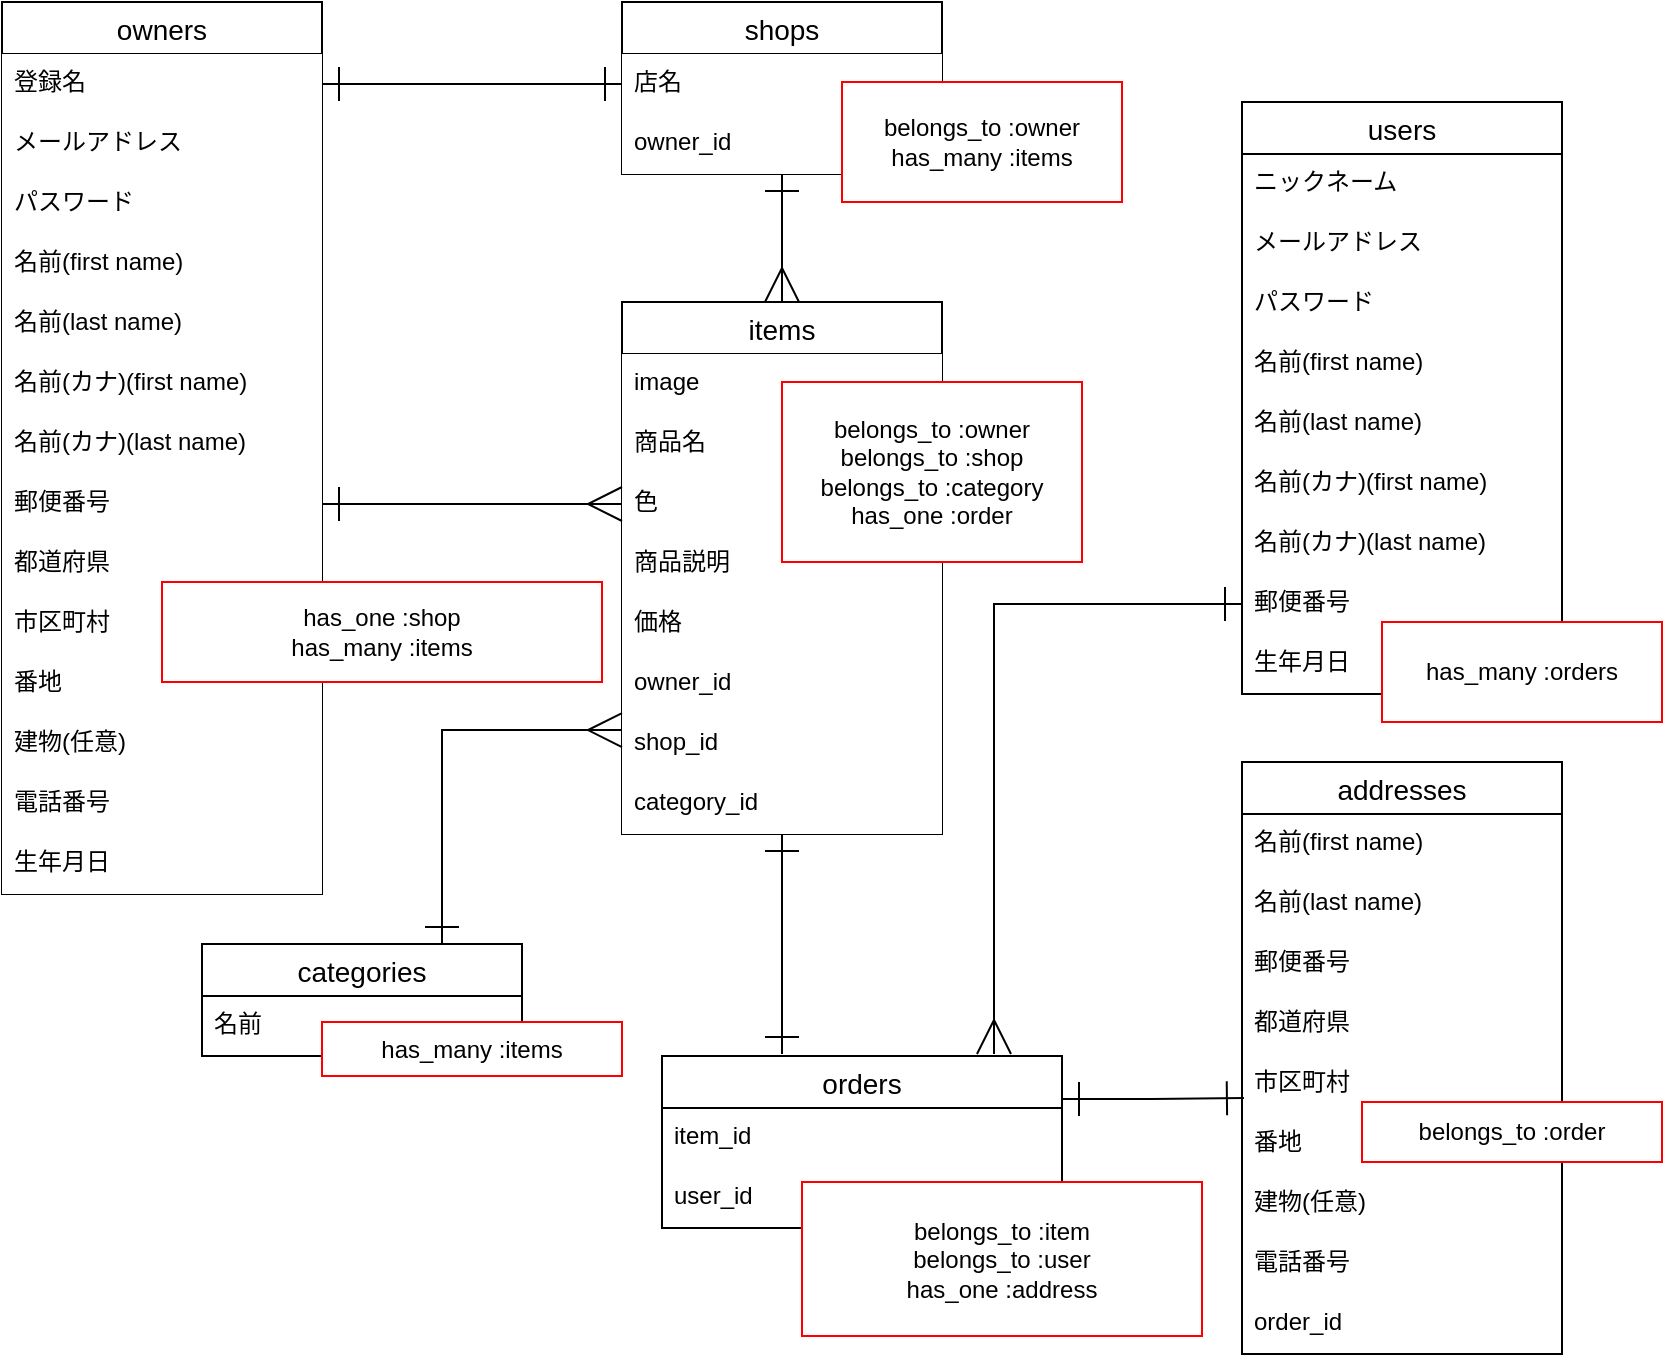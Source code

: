 <mxfile>
    <diagram id="MFA_tAf6gOtQNjn-Mckd" name="ページ1">
        <mxGraphModel dx="898" dy="680" grid="1" gridSize="10" guides="1" tooltips="1" connect="1" arrows="0" fold="1" page="1" pageScale="1" pageWidth="850" pageHeight="1100" background="#ffffff" math="0" shadow="0">
            <root>
                <mxCell id="0"/>
                <mxCell id="1" parent="0"/>
                <mxCell id="117" style="edgeStyle=orthogonalEdgeStyle;rounded=0;orthogonalLoop=1;jettySize=auto;html=1;exitX=0.5;exitY=1;exitDx=0;exitDy=0;entryX=0.5;entryY=0;entryDx=0;entryDy=0;startArrow=ERone;startFill=0;startSize=15;sourcePerimeterSpacing=0;endArrow=ERmany;endFill=0;endSize=15;strokeColor=#000000;" edge="1" parent="1" source="2" target="10">
                    <mxGeometry relative="1" as="geometry"/>
                </mxCell>
                <mxCell id="2" value="shops" style="swimlane;fontStyle=0;childLayout=stackLayout;horizontal=1;startSize=26;horizontalStack=0;resizeParent=1;resizeParentMax=0;resizeLast=0;collapsible=1;marginBottom=0;align=center;fontSize=14;fontColor=#000000;fillColor=#FFFFFF;strokeColor=#000000;" parent="1" vertex="1">
                    <mxGeometry x="320" y="10" width="160" height="86" as="geometry"/>
                </mxCell>
                <mxCell id="3" value="店名" style="text;spacingLeft=4;spacingRight=4;overflow=hidden;rotatable=0;points=[[0,0.5],[1,0.5]];portConstraint=eastwest;fontSize=12;fontColor=#000000;fillColor=#FFFFFF;" parent="2" vertex="1">
                    <mxGeometry y="26" width="160" height="30" as="geometry"/>
                </mxCell>
                <mxCell id="31" value="owner_id" style="text;spacingLeft=4;spacingRight=4;overflow=hidden;rotatable=0;points=[[0,0.5],[1,0.5]];portConstraint=eastwest;fontSize=12;fontColor=#000000;fillColor=#FFFFFF;" parent="2" vertex="1">
                    <mxGeometry y="56" width="160" height="30" as="geometry"/>
                </mxCell>
                <mxCell id="6" value="owners" style="swimlane;fontStyle=0;childLayout=stackLayout;horizontal=1;startSize=26;horizontalStack=0;resizeParent=1;resizeParentMax=0;resizeLast=0;collapsible=1;marginBottom=0;align=center;fontSize=14;fontColor=#000000;swimlaneFillColor=none;fillColor=#FFFFFF;strokeColor=#000000;" parent="1" vertex="1">
                    <mxGeometry x="10" y="10" width="160" height="446" as="geometry"/>
                </mxCell>
                <mxCell id="20" value="登録名" style="text;spacingLeft=4;spacingRight=4;overflow=hidden;rotatable=0;points=[[0,0.5],[1,0.5]];portConstraint=eastwest;fontSize=12;fillColor=#FFFFFF;fontColor=#000000;" parent="6" vertex="1">
                    <mxGeometry y="26" width="160" height="30" as="geometry"/>
                </mxCell>
                <mxCell id="21" value="メールアドレス" style="text;spacingLeft=4;spacingRight=4;overflow=hidden;rotatable=0;points=[[0,0.5],[1,0.5]];portConstraint=eastwest;fontSize=12;fillColor=#FFFFFF;fontColor=#000000;" parent="6" vertex="1">
                    <mxGeometry y="56" width="160" height="30" as="geometry"/>
                </mxCell>
                <mxCell id="17" value="パスワード" style="text;spacingLeft=4;spacingRight=4;overflow=hidden;rotatable=0;points=[[0,0.5],[1,0.5]];portConstraint=eastwest;fontSize=12;fillColor=#FFFFFF;fontColor=#000000;" parent="6" vertex="1">
                    <mxGeometry y="86" width="160" height="30" as="geometry"/>
                </mxCell>
                <mxCell id="18" value="名前(first name)" style="text;spacingLeft=4;spacingRight=4;overflow=hidden;rotatable=0;points=[[0,0.5],[1,0.5]];portConstraint=eastwest;fontSize=12;fillColor=#FFFFFF;fontColor=#000000;" parent="6" vertex="1">
                    <mxGeometry y="116" width="160" height="30" as="geometry"/>
                </mxCell>
                <mxCell id="29" value="名前(last name)" style="text;spacingLeft=4;spacingRight=4;overflow=hidden;rotatable=0;points=[[0,0.5],[1,0.5]];portConstraint=eastwest;fontSize=12;fillColor=#FFFFFF;fontColor=#000000;" parent="6" vertex="1">
                    <mxGeometry y="146" width="160" height="30" as="geometry"/>
                </mxCell>
                <mxCell id="28" value="名前(カナ)(first name)" style="text;spacingLeft=4;spacingRight=4;overflow=hidden;rotatable=0;points=[[0,0.5],[1,0.5]];portConstraint=eastwest;fontSize=12;fillColor=#FFFFFF;fontColor=#000000;" parent="6" vertex="1">
                    <mxGeometry y="176" width="160" height="30" as="geometry"/>
                </mxCell>
                <mxCell id="22" value="名前(カナ)(last name)" style="text;spacingLeft=4;spacingRight=4;overflow=hidden;rotatable=0;points=[[0,0.5],[1,0.5]];portConstraint=eastwest;fontSize=12;fillColor=#FFFFFF;fontColor=#000000;" parent="6" vertex="1">
                    <mxGeometry y="206" width="160" height="30" as="geometry"/>
                </mxCell>
                <mxCell id="23" value="郵便番号" style="text;spacingLeft=4;spacingRight=4;overflow=hidden;rotatable=0;points=[[0,0.5],[1,0.5]];portConstraint=eastwest;fontSize=12;fillColor=#FFFFFF;fontColor=#000000;" parent="6" vertex="1">
                    <mxGeometry y="236" width="160" height="30" as="geometry"/>
                </mxCell>
                <mxCell id="24" value="都道府県" style="text;spacingLeft=4;spacingRight=4;overflow=hidden;rotatable=0;points=[[0,0.5],[1,0.5]];portConstraint=eastwest;fontSize=12;fillColor=#FFFFFF;fontColor=#000000;" parent="6" vertex="1">
                    <mxGeometry y="266" width="160" height="30" as="geometry"/>
                </mxCell>
                <mxCell id="25" value="市区町村" style="text;spacingLeft=4;spacingRight=4;overflow=hidden;rotatable=0;points=[[0,0.5],[1,0.5]];portConstraint=eastwest;fontSize=12;fillColor=#FFFFFF;fontColor=#000000;" parent="6" vertex="1">
                    <mxGeometry y="296" width="160" height="30" as="geometry"/>
                </mxCell>
                <mxCell id="26" value="番地" style="text;spacingLeft=4;spacingRight=4;overflow=hidden;rotatable=0;points=[[0,0.5],[1,0.5]];portConstraint=eastwest;fontSize=12;fillColor=#FFFFFF;fontColor=#000000;" parent="6" vertex="1">
                    <mxGeometry y="326" width="160" height="30" as="geometry"/>
                </mxCell>
                <mxCell id="30" value="建物(任意)" style="text;spacingLeft=4;spacingRight=4;overflow=hidden;rotatable=0;points=[[0,0.5],[1,0.5]];portConstraint=eastwest;fontSize=12;fillColor=#FFFFFF;fontColor=#000000;" parent="6" vertex="1">
                    <mxGeometry y="356" width="160" height="30" as="geometry"/>
                </mxCell>
                <mxCell id="27" value="電話番号" style="text;spacingLeft=4;spacingRight=4;overflow=hidden;rotatable=0;points=[[0,0.5],[1,0.5]];portConstraint=eastwest;fontSize=12;fillColor=#FFFFFF;fontColor=#000000;" parent="6" vertex="1">
                    <mxGeometry y="386" width="160" height="30" as="geometry"/>
                </mxCell>
                <mxCell id="137" value="生年月日" style="text;spacingLeft=4;spacingRight=4;overflow=hidden;rotatable=0;points=[[0,0.5],[1,0.5]];portConstraint=eastwest;fontSize=12;fillColor=#FFFFFF;fontColor=#000000;" vertex="1" parent="6">
                    <mxGeometry y="416" width="160" height="30" as="geometry"/>
                </mxCell>
                <mxCell id="121" style="edgeStyle=orthogonalEdgeStyle;rounded=0;orthogonalLoop=1;jettySize=auto;html=1;exitX=0.5;exitY=1;exitDx=0;exitDy=0;startArrow=ERone;startFill=0;startSize=15;sourcePerimeterSpacing=0;endArrow=ERone;endFill=0;endSize=15;strokeColor=#000000;" edge="1" parent="1" source="10">
                    <mxGeometry relative="1" as="geometry">
                        <mxPoint x="400" y="536" as="targetPoint"/>
                        <Array as="points">
                            <mxPoint x="400" y="536"/>
                        </Array>
                    </mxGeometry>
                </mxCell>
                <mxCell id="10" value="items" style="swimlane;fontStyle=0;childLayout=stackLayout;horizontal=1;startSize=26;horizontalStack=0;resizeParent=1;resizeParentMax=0;resizeLast=0;collapsible=1;marginBottom=0;align=center;fontSize=14;fontColor=#000000;labelBackgroundColor=#FFFFFF;strokeColor=#000000;fillColor=#FFFFFF;" parent="1" vertex="1">
                    <mxGeometry x="320" y="160" width="160" height="266" as="geometry"/>
                </mxCell>
                <mxCell id="12" value="image" style="text;spacingLeft=4;spacingRight=4;overflow=hidden;rotatable=0;points=[[0,0.5],[1,0.5]];portConstraint=eastwest;fontSize=12;fontColor=#000000;labelBackgroundColor=#FFFFFF;fillColor=#FFFFFF;" parent="10" vertex="1">
                    <mxGeometry y="26" width="160" height="30" as="geometry"/>
                </mxCell>
                <mxCell id="11" value="商品名" style="text;spacingLeft=4;spacingRight=4;overflow=hidden;rotatable=0;points=[[0,0.5],[1,0.5]];portConstraint=eastwest;fontSize=12;fontColor=#000000;labelBackgroundColor=#FFFFFF;fillColor=#FFFFFF;" parent="10" vertex="1">
                    <mxGeometry y="56" width="160" height="30" as="geometry"/>
                </mxCell>
                <mxCell id="36" value="色" style="text;spacingLeft=4;spacingRight=4;overflow=hidden;rotatable=0;points=[[0,0.5],[1,0.5]];portConstraint=eastwest;fontSize=12;fontColor=#000000;labelBackgroundColor=#FFFFFF;fillColor=#FFFFFF;" parent="10" vertex="1">
                    <mxGeometry y="86" width="160" height="30" as="geometry"/>
                </mxCell>
                <mxCell id="13" value="商品説明" style="text;spacingLeft=4;spacingRight=4;overflow=hidden;rotatable=0;points=[[0,0.5],[1,0.5]];portConstraint=eastwest;fontSize=12;fontColor=#000000;labelBackgroundColor=#FFFFFF;fillColor=#FFFFFF;" parent="10" vertex="1">
                    <mxGeometry y="116" width="160" height="30" as="geometry"/>
                </mxCell>
                <mxCell id="76" value="価格" style="text;spacingLeft=4;spacingRight=4;overflow=hidden;rotatable=0;points=[[0,0.5],[1,0.5]];portConstraint=eastwest;fontSize=12;fontColor=#000000;labelBackgroundColor=#FFFFFF;fillColor=#FFFFFF;" parent="10" vertex="1">
                    <mxGeometry y="146" width="160" height="30" as="geometry"/>
                </mxCell>
                <mxCell id="77" value="owner_id" style="text;spacingLeft=4;spacingRight=4;overflow=hidden;rotatable=0;points=[[0,0.5],[1,0.5]];portConstraint=eastwest;fontSize=12;fontColor=#000000;labelBackgroundColor=#FFFFFF;fillColor=#FFFFFF;" parent="10" vertex="1">
                    <mxGeometry y="176" width="160" height="30" as="geometry"/>
                </mxCell>
                <mxCell id="78" value="shop_id" style="text;spacingLeft=4;spacingRight=4;overflow=hidden;rotatable=0;points=[[0,0.5],[1,0.5]];portConstraint=eastwest;fontSize=12;fontColor=#000000;labelBackgroundColor=#FFFFFF;fillColor=#FFFFFF;" parent="10" vertex="1">
                    <mxGeometry y="206" width="160" height="30" as="geometry"/>
                </mxCell>
                <mxCell id="15" value="category_id" style="text;spacingLeft=4;spacingRight=4;overflow=hidden;rotatable=0;points=[[0,0.5],[1,0.5]];portConstraint=eastwest;fontSize=12;fontColor=#000000;labelBackgroundColor=#FFFFFF;fillColor=#FFFFFF;" parent="10" vertex="1">
                    <mxGeometry y="236" width="160" height="30" as="geometry"/>
                </mxCell>
                <mxCell id="114" style="edgeStyle=orthogonalEdgeStyle;rounded=0;orthogonalLoop=1;jettySize=auto;html=1;exitX=0.75;exitY=0;exitDx=0;exitDy=0;entryX=0;entryY=0.267;entryDx=0;entryDy=0;entryPerimeter=0;startArrow=ERone;startFill=0;startSize=15;sourcePerimeterSpacing=0;endArrow=ERmany;endFill=0;endSize=15;strokeColor=#000000;" edge="1" parent="1" source="37" target="78">
                    <mxGeometry relative="1" as="geometry"/>
                </mxCell>
                <mxCell id="37" value="categories" style="swimlane;fontStyle=0;childLayout=stackLayout;horizontal=1;startSize=26;horizontalStack=0;resizeParent=1;resizeParentMax=0;resizeLast=0;collapsible=1;marginBottom=0;align=center;fontSize=14;fillColor=#FFFFFF;fontColor=#000000;strokeColor=#000000;" parent="1" vertex="1">
                    <mxGeometry x="110" y="481" width="160" height="56" as="geometry"/>
                </mxCell>
                <mxCell id="38" value="名前" style="text;strokeColor=none;fillColor=none;spacingLeft=4;spacingRight=4;overflow=hidden;rotatable=0;points=[[0,0.5],[1,0.5]];portConstraint=eastwest;fontSize=12;fontColor=#000000;" parent="37" vertex="1">
                    <mxGeometry y="26" width="160" height="30" as="geometry"/>
                </mxCell>
                <mxCell id="41" value="users" style="swimlane;fontStyle=0;childLayout=stackLayout;horizontal=1;startSize=26;horizontalStack=0;resizeParent=1;resizeParentMax=0;resizeLast=0;collapsible=1;marginBottom=0;align=center;fontSize=14;fillColor=#FFFFFF;fontColor=#000000;strokeColor=#000000;" parent="1" vertex="1">
                    <mxGeometry x="630" y="60" width="160" height="296" as="geometry">
                        <mxRectangle x="680" width="70" height="26" as="alternateBounds"/>
                    </mxGeometry>
                </mxCell>
                <mxCell id="42" value="ニックネーム" style="text;strokeColor=none;fillColor=none;spacingLeft=4;spacingRight=4;overflow=hidden;rotatable=0;points=[[0,0.5],[1,0.5]];portConstraint=eastwest;fontSize=12;fontColor=#000000;" parent="41" vertex="1">
                    <mxGeometry y="26" width="160" height="30" as="geometry"/>
                </mxCell>
                <mxCell id="43" value="メールアドレス" style="text;strokeColor=none;fillColor=none;spacingLeft=4;spacingRight=4;overflow=hidden;rotatable=0;points=[[0,0.5],[1,0.5]];portConstraint=eastwest;fontSize=12;fontColor=#000000;" parent="41" vertex="1">
                    <mxGeometry y="56" width="160" height="30" as="geometry"/>
                </mxCell>
                <mxCell id="44" value="パスワード" style="text;strokeColor=none;fillColor=none;spacingLeft=4;spacingRight=4;overflow=hidden;rotatable=0;points=[[0,0.5],[1,0.5]];portConstraint=eastwest;fontSize=12;fontColor=#000000;" parent="41" vertex="1">
                    <mxGeometry y="86" width="160" height="30" as="geometry"/>
                </mxCell>
                <mxCell id="45" value="名前(first name)" style="text;strokeColor=none;fillColor=none;spacingLeft=4;spacingRight=4;overflow=hidden;rotatable=0;points=[[0,0.5],[1,0.5]];portConstraint=eastwest;fontSize=12;fontColor=#000000;" parent="41" vertex="1">
                    <mxGeometry y="116" width="160" height="30" as="geometry"/>
                </mxCell>
                <mxCell id="46" value="名前(last name)" style="text;strokeColor=none;fillColor=none;spacingLeft=4;spacingRight=4;overflow=hidden;rotatable=0;points=[[0,0.5],[1,0.5]];portConstraint=eastwest;fontSize=12;fontColor=#000000;" parent="41" vertex="1">
                    <mxGeometry y="146" width="160" height="30" as="geometry"/>
                </mxCell>
                <mxCell id="47" value="名前(カナ)(first name)" style="text;strokeColor=none;fillColor=none;spacingLeft=4;spacingRight=4;overflow=hidden;rotatable=0;points=[[0,0.5],[1,0.5]];portConstraint=eastwest;fontSize=12;fontColor=#000000;" parent="41" vertex="1">
                    <mxGeometry y="176" width="160" height="30" as="geometry"/>
                </mxCell>
                <mxCell id="48" value="名前(カナ)(last name)" style="text;strokeColor=none;fillColor=none;spacingLeft=4;spacingRight=4;overflow=hidden;rotatable=0;points=[[0,0.5],[1,0.5]];portConstraint=eastwest;fontSize=12;fontColor=#000000;" parent="41" vertex="1">
                    <mxGeometry y="206" width="160" height="30" as="geometry"/>
                </mxCell>
                <mxCell id="49" value="郵便番号" style="text;strokeColor=none;fillColor=none;spacingLeft=4;spacingRight=4;overflow=hidden;rotatable=0;points=[[0,0.5],[1,0.5]];portConstraint=eastwest;fontSize=12;fontColor=#000000;" parent="41" vertex="1">
                    <mxGeometry y="236" width="160" height="30" as="geometry"/>
                </mxCell>
                <mxCell id="50" value="生年月日" style="text;strokeColor=none;fillColor=none;spacingLeft=4;spacingRight=4;overflow=hidden;rotatable=0;points=[[0,0.5],[1,0.5]];portConstraint=eastwest;fontSize=12;fontColor=#000000;" parent="41" vertex="1">
                    <mxGeometry y="266" width="160" height="30" as="geometry"/>
                </mxCell>
                <mxCell id="136" style="edgeStyle=orthogonalEdgeStyle;rounded=0;orthogonalLoop=1;jettySize=auto;html=1;exitX=1;exitY=0.25;exitDx=0;exitDy=0;entryX=0.006;entryY=0.733;entryDx=0;entryDy=0;entryPerimeter=0;startArrow=ERone;startFill=0;startSize=15;sourcePerimeterSpacing=0;endArrow=ERone;endFill=0;endSize=15;strokeColor=#000000;" edge="1" parent="1" source="55" target="70">
                    <mxGeometry relative="1" as="geometry"/>
                </mxCell>
                <mxCell id="55" value="orders" style="swimlane;fontStyle=0;childLayout=stackLayout;horizontal=1;startSize=26;horizontalStack=0;resizeParent=1;resizeParentMax=0;resizeLast=0;collapsible=1;marginBottom=0;align=center;fontSize=14;fillColor=#FFFFFF;fontColor=#000000;strokeColor=#000000;" parent="1" vertex="1">
                    <mxGeometry x="340" y="537" width="200" height="86" as="geometry"/>
                </mxCell>
                <mxCell id="59" value="item_id" style="text;strokeColor=none;fillColor=none;spacingLeft=4;spacingRight=4;overflow=hidden;rotatable=0;points=[[0,0.5],[1,0.5]];portConstraint=eastwest;fontSize=12;fontColor=#000000;" parent="55" vertex="1">
                    <mxGeometry y="26" width="200" height="30" as="geometry"/>
                </mxCell>
                <mxCell id="56" value="user_id" style="text;strokeColor=none;fillColor=none;spacingLeft=4;spacingRight=4;overflow=hidden;rotatable=0;points=[[0,0.5],[1,0.5]];portConstraint=eastwest;fontSize=12;fontColor=#000000;" parent="55" vertex="1">
                    <mxGeometry y="56" width="200" height="30" as="geometry"/>
                </mxCell>
                <mxCell id="64" value="addresses" style="swimlane;fontStyle=0;childLayout=stackLayout;horizontal=1;startSize=26;horizontalStack=0;resizeParent=1;resizeParentMax=0;resizeLast=0;collapsible=1;marginBottom=0;align=center;fontSize=14;fillColor=#FFFFFF;fontColor=#000000;strokeColor=#000000;" parent="1" vertex="1">
                    <mxGeometry x="630" y="390" width="160" height="296" as="geometry"/>
                </mxCell>
                <mxCell id="74" value="名前(first name)" style="text;strokeColor=none;fillColor=none;spacingLeft=4;spacingRight=4;overflow=hidden;rotatable=0;points=[[0,0.5],[1,0.5]];portConstraint=eastwest;fontSize=12;fontColor=#000000;" parent="64" vertex="1">
                    <mxGeometry y="26" width="160" height="30" as="geometry"/>
                </mxCell>
                <mxCell id="127" value="名前(last name)" style="text;strokeColor=none;fillColor=none;spacingLeft=4;spacingRight=4;overflow=hidden;rotatable=0;points=[[0,0.5],[1,0.5]];portConstraint=eastwest;fontSize=12;fontColor=#000000;" vertex="1" parent="64">
                    <mxGeometry y="56" width="160" height="30" as="geometry"/>
                </mxCell>
                <mxCell id="68" value="郵便番号" style="text;strokeColor=none;fillColor=none;spacingLeft=4;spacingRight=4;overflow=hidden;rotatable=0;points=[[0,0.5],[1,0.5]];portConstraint=eastwest;fontSize=12;fontColor=#000000;" parent="64" vertex="1">
                    <mxGeometry y="86" width="160" height="30" as="geometry"/>
                </mxCell>
                <mxCell id="69" value="都道府県" style="text;strokeColor=none;fillColor=none;spacingLeft=4;spacingRight=4;overflow=hidden;rotatable=0;points=[[0,0.5],[1,0.5]];portConstraint=eastwest;fontSize=12;fontColor=#000000;" parent="64" vertex="1">
                    <mxGeometry y="116" width="160" height="30" as="geometry"/>
                </mxCell>
                <mxCell id="70" value="市区町村" style="text;strokeColor=none;fillColor=none;spacingLeft=4;spacingRight=4;overflow=hidden;rotatable=0;points=[[0,0.5],[1,0.5]];portConstraint=eastwest;fontSize=12;fontColor=#000000;" parent="64" vertex="1">
                    <mxGeometry y="146" width="160" height="30" as="geometry"/>
                </mxCell>
                <mxCell id="71" value="番地" style="text;strokeColor=none;fillColor=none;spacingLeft=4;spacingRight=4;overflow=hidden;rotatable=0;points=[[0,0.5],[1,0.5]];portConstraint=eastwest;fontSize=12;fontColor=#000000;" parent="64" vertex="1">
                    <mxGeometry y="176" width="160" height="30" as="geometry"/>
                </mxCell>
                <mxCell id="72" value="建物(任意)" style="text;strokeColor=none;fillColor=none;spacingLeft=4;spacingRight=4;overflow=hidden;rotatable=0;points=[[0,0.5],[1,0.5]];portConstraint=eastwest;fontSize=12;fontColor=#000000;" parent="64" vertex="1">
                    <mxGeometry y="206" width="160" height="30" as="geometry"/>
                </mxCell>
                <mxCell id="75" value="電話番号" style="text;strokeColor=none;fillColor=none;spacingLeft=4;spacingRight=4;overflow=hidden;rotatable=0;points=[[0,0.5],[1,0.5]];portConstraint=eastwest;fontSize=12;fontColor=#000000;" parent="64" vertex="1">
                    <mxGeometry y="236" width="160" height="30" as="geometry"/>
                </mxCell>
                <mxCell id="73" value="order_id" style="text;strokeColor=none;fillColor=none;spacingLeft=4;spacingRight=4;overflow=hidden;rotatable=0;points=[[0,0.5],[1,0.5]];portConstraint=eastwest;fontSize=12;fontColor=#000000;" parent="64" vertex="1">
                    <mxGeometry y="266" width="160" height="30" as="geometry"/>
                </mxCell>
                <mxCell id="79" value="has_one :shop&lt;br&gt;has_many :items" style="whiteSpace=wrap;html=1;align=center;strokeColor=#FF0000;strokeWidth=1;fillColor=#FFFFFF;fontColor=#000000;" parent="1" vertex="1">
                    <mxGeometry x="90" y="300" width="220" height="50" as="geometry"/>
                </mxCell>
                <mxCell id="81" value="belongs_to :owner&lt;br&gt;has_many :items" style="whiteSpace=wrap;html=1;align=center;strokeColor=#FF0000;strokeWidth=1;fillColor=#FFFFFF;fontColor=#000000;" parent="1" vertex="1">
                    <mxGeometry x="430" y="50" width="140" height="60" as="geometry"/>
                </mxCell>
                <mxCell id="83" value="belongs_to :owner&lt;br&gt;belongs_to :shop&lt;br&gt;belongs_to :category&lt;br&gt;has_one :order" style="whiteSpace=wrap;html=1;align=center;strokeColor=#FF0000;strokeWidth=1;fillColor=#FFFFFF;fontColor=#000000;" parent="1" vertex="1">
                    <mxGeometry x="400" y="200" width="150" height="90" as="geometry"/>
                </mxCell>
                <mxCell id="84" value="has_many :items" style="whiteSpace=wrap;html=1;align=center;strokeColor=#FF0000;strokeWidth=1;fillColor=#FFFFFF;fontColor=#000000;" parent="1" vertex="1">
                    <mxGeometry x="170" y="520" width="150" height="27" as="geometry"/>
                </mxCell>
                <mxCell id="87" value="belongs_to :order" style="whiteSpace=wrap;html=1;align=center;strokeColor=#FF0000;strokeWidth=1;fillColor=#FFFFFF;fontColor=#000000;" parent="1" vertex="1">
                    <mxGeometry x="690" y="560" width="150" height="30" as="geometry"/>
                </mxCell>
                <mxCell id="104" style="edgeStyle=orthogonalEdgeStyle;rounded=0;orthogonalLoop=1;jettySize=auto;html=1;exitX=1;exitY=0.5;exitDx=0;exitDy=0;entryX=0;entryY=0.5;entryDx=0;entryDy=0;endArrow=ERmany;endFill=0;endSize=15;strokeColor=#000000;startArrow=ERone;startFill=0;sourcePerimeterSpacing=0;startSize=15;" edge="1" parent="1" source="23" target="36">
                    <mxGeometry relative="1" as="geometry"/>
                </mxCell>
                <mxCell id="116" style="edgeStyle=orthogonalEdgeStyle;rounded=0;orthogonalLoop=1;jettySize=auto;html=1;exitX=1;exitY=0.5;exitDx=0;exitDy=0;entryX=0;entryY=0.5;entryDx=0;entryDy=0;startArrow=ERone;startFill=0;startSize=15;sourcePerimeterSpacing=0;endArrow=ERone;endFill=0;endSize=15;strokeColor=#000000;" edge="1" parent="1" source="20" target="3">
                    <mxGeometry relative="1" as="geometry"/>
                </mxCell>
                <mxCell id="126" style="edgeStyle=orthogonalEdgeStyle;rounded=0;orthogonalLoop=1;jettySize=auto;html=1;exitX=0;exitY=0.5;exitDx=0;exitDy=0;entryX=0.83;entryY=-0.012;entryDx=0;entryDy=0;entryPerimeter=0;startArrow=ERone;startFill=0;startSize=15;sourcePerimeterSpacing=0;endArrow=ERmany;endFill=0;endSize=15;strokeColor=#000000;" edge="1" parent="1" source="49" target="55">
                    <mxGeometry relative="1" as="geometry">
                        <mxPoint x="630" y="321" as="sourcePoint"/>
                    </mxGeometry>
                </mxCell>
                <mxCell id="86" value="has_many :orders" style="whiteSpace=wrap;html=1;align=center;strokeColor=#FF0000;strokeWidth=1;fillColor=#FFFFFF;fontColor=#000000;" parent="1" vertex="1">
                    <mxGeometry x="700" y="320" width="140" height="50" as="geometry"/>
                </mxCell>
                <mxCell id="85" value="belongs_to :item&lt;br&gt;belongs_to :user&lt;br&gt;has_one :address" style="whiteSpace=wrap;html=1;align=center;strokeColor=#FF0000;strokeWidth=1;fillColor=#FFFFFF;fontColor=#000000;" parent="1" vertex="1">
                    <mxGeometry x="410" y="600" width="200" height="77" as="geometry"/>
                </mxCell>
            </root>
        </mxGraphModel>
    </diagram>
</mxfile>